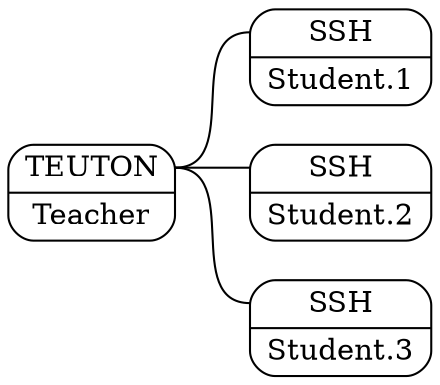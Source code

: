 graph structs {
  node [shape=record; style=rounded];
  tnode [label="<rol>TEUTON|<user>Teacher"];

  node [shape=record; style=rounded];
  snode1 [label="<rol>SSH|<user>Student.1"];
  snode2 [label="<rol>SSH|<user>Student.2"];
  snode3 [label="<rol>SSH|<user>Student.3"];

  tnode:rol -- snode1:rol;
  tnode:rol -- snode2:rol;
  tnode:rol -- snode3:rol;

  rankdir=LR
}
